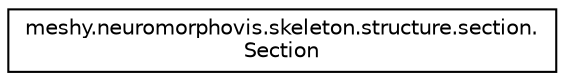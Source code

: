 digraph "Graphical Class Hierarchy"
{
  edge [fontname="Helvetica",fontsize="10",labelfontname="Helvetica",labelfontsize="10"];
  node [fontname="Helvetica",fontsize="10",shape=record];
  rankdir="LR";
  Node1 [label="meshy.neuromorphovis.skeleton.structure.section.\lSection",height=0.2,width=0.4,color="black", fillcolor="white", style="filled",URL="$classmeshy_1_1neuromorphovis_1_1skeleton_1_1structure_1_1section_1_1Section.html",tooltip="Section. "];
}
